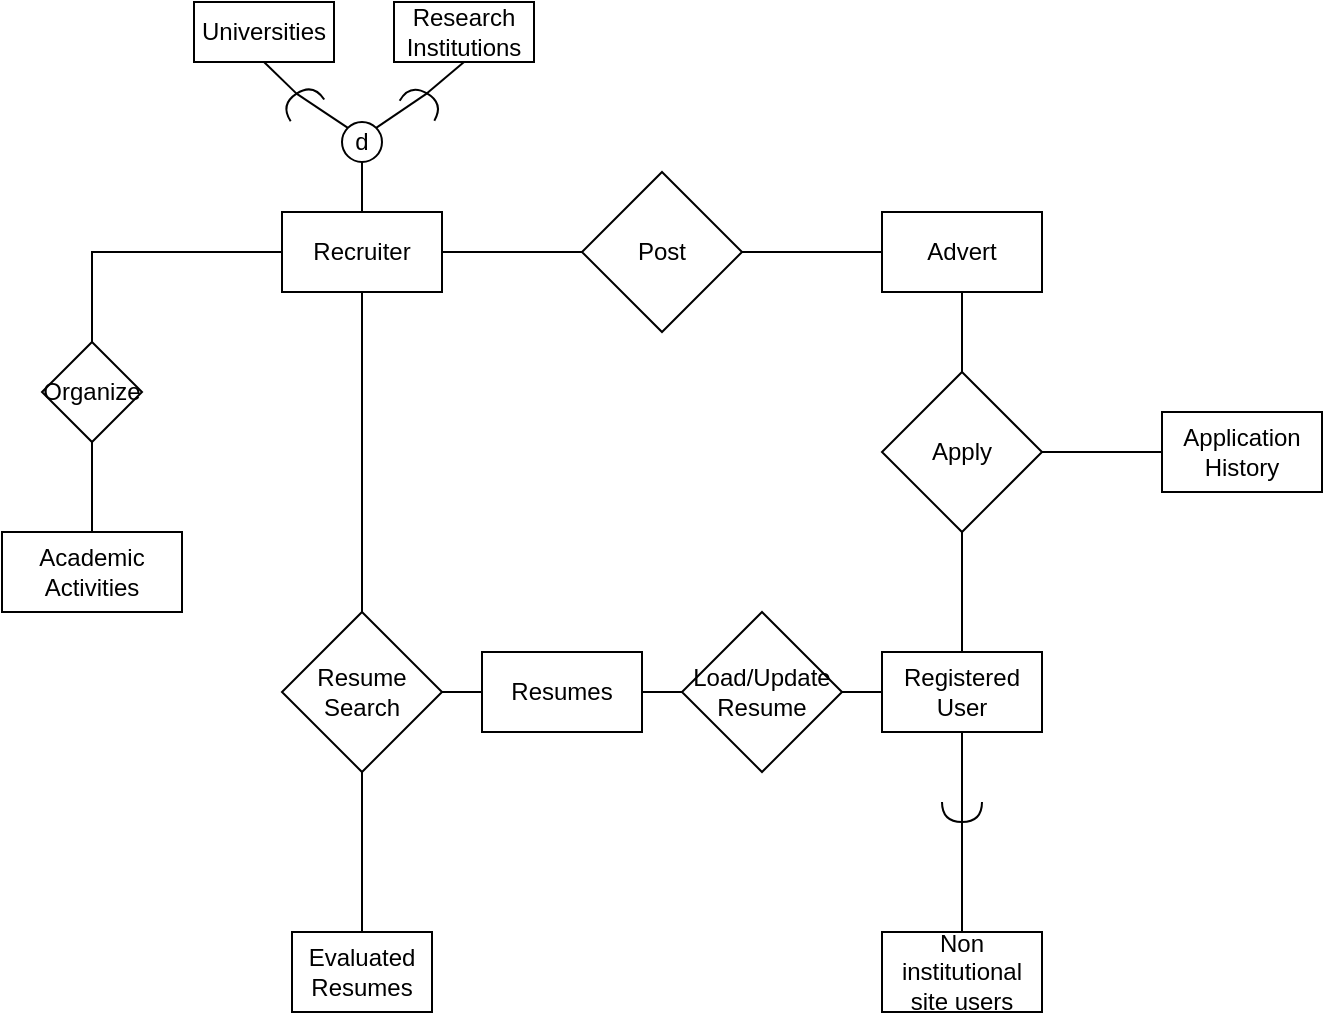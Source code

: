 <mxfile version="15.7.4" type="github">
  <diagram id="oW-fHzXB0XqupBl2FvEl" name="Page-1">
    <mxGraphModel dx="371" dy="684" grid="1" gridSize="10" guides="1" tooltips="1" connect="1" arrows="1" fold="1" page="1" pageScale="1" pageWidth="827" pageHeight="1169" math="0" shadow="0">
      <root>
        <mxCell id="0" />
        <mxCell id="1" parent="0" />
        <mxCell id="fJtaRyN5ISk2u794oa8O-1" value="Recruiter" style="rounded=0;whiteSpace=wrap;html=1;" vertex="1" parent="1">
          <mxGeometry x="175" y="375" width="80" height="40" as="geometry" />
        </mxCell>
        <mxCell id="fJtaRyN5ISk2u794oa8O-3" value="Resume&lt;br&gt;Search" style="rhombus;whiteSpace=wrap;html=1;" vertex="1" parent="1">
          <mxGeometry x="175" y="575" width="80" height="80" as="geometry" />
        </mxCell>
        <mxCell id="fJtaRyN5ISk2u794oa8O-4" value="" style="endArrow=none;html=1;rounded=0;entryX=0.5;entryY=1;entryDx=0;entryDy=0;exitX=0.5;exitY=0;exitDx=0;exitDy=0;" edge="1" parent="1" source="fJtaRyN5ISk2u794oa8O-3" target="fJtaRyN5ISk2u794oa8O-1">
          <mxGeometry width="50" height="50" relative="1" as="geometry">
            <mxPoint x="715" y="665" as="sourcePoint" />
            <mxPoint x="765" y="615" as="targetPoint" />
          </mxGeometry>
        </mxCell>
        <mxCell id="fJtaRyN5ISk2u794oa8O-5" value="" style="endArrow=none;html=1;rounded=0;entryX=0.5;entryY=1;entryDx=0;entryDy=0;exitX=0.5;exitY=0;exitDx=0;exitDy=0;" edge="1" parent="1" source="fJtaRyN5ISk2u794oa8O-6" target="fJtaRyN5ISk2u794oa8O-3">
          <mxGeometry width="50" height="50" relative="1" as="geometry">
            <mxPoint x="295" y="735" as="sourcePoint" />
            <mxPoint x="765" y="615" as="targetPoint" />
            <Array as="points" />
          </mxGeometry>
        </mxCell>
        <mxCell id="fJtaRyN5ISk2u794oa8O-6" value="Evaluated&lt;br&gt;Resumes" style="rounded=0;whiteSpace=wrap;html=1;" vertex="1" parent="1">
          <mxGeometry x="180" y="735" width="70" height="40" as="geometry" />
        </mxCell>
        <mxCell id="fJtaRyN5ISk2u794oa8O-7" value="" style="endArrow=none;html=1;rounded=0;exitX=1;exitY=0.5;exitDx=0;exitDy=0;startArrow=none;" edge="1" parent="1" source="fJtaRyN5ISk2u794oa8O-8">
          <mxGeometry width="50" height="50" relative="1" as="geometry">
            <mxPoint x="715" y="665" as="sourcePoint" />
            <mxPoint x="375" y="615" as="targetPoint" />
          </mxGeometry>
        </mxCell>
        <mxCell id="fJtaRyN5ISk2u794oa8O-8" value="Resumes" style="rounded=0;whiteSpace=wrap;html=1;" vertex="1" parent="1">
          <mxGeometry x="275" y="595" width="80" height="40" as="geometry" />
        </mxCell>
        <mxCell id="fJtaRyN5ISk2u794oa8O-9" value="" style="endArrow=none;html=1;rounded=0;exitX=1;exitY=0.5;exitDx=0;exitDy=0;" edge="1" parent="1" source="fJtaRyN5ISk2u794oa8O-3" target="fJtaRyN5ISk2u794oa8O-8">
          <mxGeometry width="50" height="50" relative="1" as="geometry">
            <mxPoint x="335" y="615" as="sourcePoint" />
            <mxPoint x="415" y="615" as="targetPoint" />
          </mxGeometry>
        </mxCell>
        <mxCell id="fJtaRyN5ISk2u794oa8O-10" value="Load/Update&lt;br&gt;Resume" style="rhombus;whiteSpace=wrap;html=1;" vertex="1" parent="1">
          <mxGeometry x="375" y="575" width="80" height="80" as="geometry" />
        </mxCell>
        <mxCell id="fJtaRyN5ISk2u794oa8O-11" value="Registered&lt;br&gt;User" style="rounded=0;whiteSpace=wrap;html=1;" vertex="1" parent="1">
          <mxGeometry x="475" y="595" width="80" height="40" as="geometry" />
        </mxCell>
        <mxCell id="fJtaRyN5ISk2u794oa8O-12" value="" style="shape=requiredInterface;html=1;verticalLabelPosition=bottom;sketch=0;rotation=90;" vertex="1" parent="1">
          <mxGeometry x="510" y="665" width="10" height="20" as="geometry" />
        </mxCell>
        <mxCell id="fJtaRyN5ISk2u794oa8O-13" value="" style="endArrow=none;html=1;rounded=0;exitX=1;exitY=0.5;exitDx=0;exitDy=0;entryX=0;entryY=0.5;entryDx=0;entryDy=0;" edge="1" parent="1" source="fJtaRyN5ISk2u794oa8O-10" target="fJtaRyN5ISk2u794oa8O-11">
          <mxGeometry width="50" height="50" relative="1" as="geometry">
            <mxPoint x="695" y="645" as="sourcePoint" />
            <mxPoint x="745" y="595" as="targetPoint" />
          </mxGeometry>
        </mxCell>
        <mxCell id="fJtaRyN5ISk2u794oa8O-16" value="Non institutional site users" style="rounded=0;whiteSpace=wrap;html=1;" vertex="1" parent="1">
          <mxGeometry x="475" y="735" width="80" height="40" as="geometry" />
        </mxCell>
        <mxCell id="fJtaRyN5ISk2u794oa8O-17" value="" style="endArrow=none;html=1;rounded=0;exitX=0.5;exitY=1;exitDx=0;exitDy=0;entryX=0.5;entryY=0;entryDx=0;entryDy=0;" edge="1" parent="1" source="fJtaRyN5ISk2u794oa8O-11" target="fJtaRyN5ISk2u794oa8O-16">
          <mxGeometry width="50" height="50" relative="1" as="geometry">
            <mxPoint x="695" y="635" as="sourcePoint" />
            <mxPoint x="745" y="585" as="targetPoint" />
          </mxGeometry>
        </mxCell>
        <mxCell id="fJtaRyN5ISk2u794oa8O-18" value="" style="endArrow=none;html=1;rounded=0;exitX=0.5;exitY=0;exitDx=0;exitDy=0;" edge="1" parent="1" source="fJtaRyN5ISk2u794oa8O-11">
          <mxGeometry width="50" height="50" relative="1" as="geometry">
            <mxPoint x="695" y="635" as="sourcePoint" />
            <mxPoint x="515" y="535" as="targetPoint" />
          </mxGeometry>
        </mxCell>
        <mxCell id="fJtaRyN5ISk2u794oa8O-19" value="Apply" style="rhombus;whiteSpace=wrap;html=1;" vertex="1" parent="1">
          <mxGeometry x="475" y="455" width="80" height="80" as="geometry" />
        </mxCell>
        <mxCell id="fJtaRyN5ISk2u794oa8O-21" value="Application&lt;br&gt;History" style="rounded=0;whiteSpace=wrap;html=1;" vertex="1" parent="1">
          <mxGeometry x="615" y="475" width="80" height="40" as="geometry" />
        </mxCell>
        <mxCell id="fJtaRyN5ISk2u794oa8O-22" value="Advert" style="rounded=0;whiteSpace=wrap;html=1;" vertex="1" parent="1">
          <mxGeometry x="475" y="375" width="80" height="40" as="geometry" />
        </mxCell>
        <mxCell id="fJtaRyN5ISk2u794oa8O-24" value="" style="endArrow=none;html=1;rounded=0;entryX=0.5;entryY=1;entryDx=0;entryDy=0;exitX=0.5;exitY=0;exitDx=0;exitDy=0;" edge="1" parent="1" source="fJtaRyN5ISk2u794oa8O-19" target="fJtaRyN5ISk2u794oa8O-22">
          <mxGeometry width="50" height="50" relative="1" as="geometry">
            <mxPoint x="695" y="625" as="sourcePoint" />
            <mxPoint x="745" y="575" as="targetPoint" />
          </mxGeometry>
        </mxCell>
        <mxCell id="fJtaRyN5ISk2u794oa8O-25" value="" style="endArrow=none;html=1;rounded=0;exitX=1;exitY=0.5;exitDx=0;exitDy=0;" edge="1" parent="1" source="fJtaRyN5ISk2u794oa8O-1">
          <mxGeometry width="50" height="50" relative="1" as="geometry">
            <mxPoint x="695" y="625" as="sourcePoint" />
            <mxPoint x="335" y="395" as="targetPoint" />
          </mxGeometry>
        </mxCell>
        <mxCell id="fJtaRyN5ISk2u794oa8O-26" value="Post" style="rhombus;whiteSpace=wrap;html=1;" vertex="1" parent="1">
          <mxGeometry x="325" y="355" width="80" height="80" as="geometry" />
        </mxCell>
        <mxCell id="fJtaRyN5ISk2u794oa8O-28" value="" style="endArrow=none;html=1;rounded=0;exitX=1;exitY=0.5;exitDx=0;exitDy=0;entryX=0;entryY=0.5;entryDx=0;entryDy=0;" edge="1" parent="1" source="fJtaRyN5ISk2u794oa8O-26" target="fJtaRyN5ISk2u794oa8O-22">
          <mxGeometry width="50" height="50" relative="1" as="geometry">
            <mxPoint x="695" y="625" as="sourcePoint" />
            <mxPoint x="745" y="575" as="targetPoint" />
          </mxGeometry>
        </mxCell>
        <mxCell id="fJtaRyN5ISk2u794oa8O-32" value="Universities" style="rounded=0;whiteSpace=wrap;html=1;" vertex="1" parent="1">
          <mxGeometry x="131" y="270" width="70" height="30" as="geometry" />
        </mxCell>
        <mxCell id="fJtaRyN5ISk2u794oa8O-33" value="Research&lt;br&gt;Institutions" style="rounded=0;whiteSpace=wrap;html=1;" vertex="1" parent="1">
          <mxGeometry x="231" y="270" width="70" height="30" as="geometry" />
        </mxCell>
        <mxCell id="fJtaRyN5ISk2u794oa8O-44" value="" style="endArrow=none;html=1;rounded=0;exitX=0.5;exitY=0;exitDx=0;exitDy=0;entryX=0.5;entryY=1;entryDx=0;entryDy=0;" edge="1" parent="1" source="fJtaRyN5ISk2u794oa8O-1" target="fJtaRyN5ISk2u794oa8O-45">
          <mxGeometry width="50" height="50" relative="1" as="geometry">
            <mxPoint x="531" y="550" as="sourcePoint" />
            <mxPoint x="215" y="350" as="targetPoint" />
          </mxGeometry>
        </mxCell>
        <mxCell id="fJtaRyN5ISk2u794oa8O-45" value="d" style="ellipse;whiteSpace=wrap;html=1;aspect=fixed;" vertex="1" parent="1">
          <mxGeometry x="205" y="330" width="20" height="20" as="geometry" />
        </mxCell>
        <mxCell id="fJtaRyN5ISk2u794oa8O-48" value="" style="endArrow=none;html=1;rounded=0;exitX=1;exitY=0;exitDx=0;exitDy=0;entryX=1;entryY=0.5;entryDx=0;entryDy=0;entryPerimeter=0;" edge="1" parent="1" source="fJtaRyN5ISk2u794oa8O-45" target="fJtaRyN5ISk2u794oa8O-55">
          <mxGeometry width="50" height="50" relative="1" as="geometry">
            <mxPoint x="531" y="550" as="sourcePoint" />
            <mxPoint x="241" y="320" as="targetPoint" />
          </mxGeometry>
        </mxCell>
        <mxCell id="fJtaRyN5ISk2u794oa8O-50" value="" style="endArrow=none;html=1;rounded=0;exitX=0;exitY=0;exitDx=0;exitDy=0;entryX=1;entryY=0.5;entryDx=0;entryDy=0;entryPerimeter=0;" edge="1" parent="1" source="fJtaRyN5ISk2u794oa8O-45" target="fJtaRyN5ISk2u794oa8O-53">
          <mxGeometry width="50" height="50" relative="1" as="geometry">
            <mxPoint x="531" y="550" as="sourcePoint" />
            <mxPoint x="581" y="500" as="targetPoint" />
          </mxGeometry>
        </mxCell>
        <mxCell id="fJtaRyN5ISk2u794oa8O-53" value="" style="shape=requiredInterface;html=1;verticalLabelPosition=bottom;sketch=0;rotation=-123;" vertex="1" parent="1">
          <mxGeometry x="180" y="310" width="10" height="20" as="geometry" />
        </mxCell>
        <mxCell id="fJtaRyN5ISk2u794oa8O-54" value="" style="endArrow=none;html=1;rounded=0;exitX=1;exitY=0.5;exitDx=0;exitDy=0;exitPerimeter=0;entryX=0.5;entryY=1;entryDx=0;entryDy=0;" edge="1" parent="1" source="fJtaRyN5ISk2u794oa8O-53" target="fJtaRyN5ISk2u794oa8O-32">
          <mxGeometry width="50" height="50" relative="1" as="geometry">
            <mxPoint x="531" y="550" as="sourcePoint" />
            <mxPoint x="581" y="500" as="targetPoint" />
          </mxGeometry>
        </mxCell>
        <mxCell id="fJtaRyN5ISk2u794oa8O-55" value="" style="shape=requiredInterface;html=1;verticalLabelPosition=bottom;sketch=0;rotation=-60;" vertex="1" parent="1">
          <mxGeometry x="240" y="310" width="10" height="20" as="geometry" />
        </mxCell>
        <mxCell id="fJtaRyN5ISk2u794oa8O-56" value="" style="endArrow=none;html=1;rounded=0;exitX=1;exitY=0.5;exitDx=0;exitDy=0;exitPerimeter=0;entryX=0.5;entryY=1;entryDx=0;entryDy=0;" edge="1" parent="1" source="fJtaRyN5ISk2u794oa8O-55" target="fJtaRyN5ISk2u794oa8O-33">
          <mxGeometry width="50" height="50" relative="1" as="geometry">
            <mxPoint x="531" y="550" as="sourcePoint" />
            <mxPoint x="581" y="500" as="targetPoint" />
          </mxGeometry>
        </mxCell>
        <mxCell id="fJtaRyN5ISk2u794oa8O-57" value="Academic&lt;br&gt;Activities" style="rounded=0;whiteSpace=wrap;html=1;" vertex="1" parent="1">
          <mxGeometry x="35" y="535" width="90" height="40" as="geometry" />
        </mxCell>
        <mxCell id="fJtaRyN5ISk2u794oa8O-58" value="" style="endArrow=none;html=1;rounded=0;entryX=0;entryY=0.5;entryDx=0;entryDy=0;exitX=1;exitY=0.5;exitDx=0;exitDy=0;" edge="1" parent="1" source="fJtaRyN5ISk2u794oa8O-19" target="fJtaRyN5ISk2u794oa8O-21">
          <mxGeometry width="50" height="50" relative="1" as="geometry">
            <mxPoint x="510" y="530" as="sourcePoint" />
            <mxPoint x="560" y="480" as="targetPoint" />
          </mxGeometry>
        </mxCell>
        <mxCell id="fJtaRyN5ISk2u794oa8O-62" value="Organize" style="rhombus;whiteSpace=wrap;html=1;" vertex="1" parent="1">
          <mxGeometry x="55" y="440" width="50" height="50" as="geometry" />
        </mxCell>
        <mxCell id="fJtaRyN5ISk2u794oa8O-63" value="" style="endArrow=none;html=1;rounded=0;entryX=0.5;entryY=1;entryDx=0;entryDy=0;exitX=0.5;exitY=0;exitDx=0;exitDy=0;" edge="1" parent="1" source="fJtaRyN5ISk2u794oa8O-57" target="fJtaRyN5ISk2u794oa8O-62">
          <mxGeometry width="50" height="50" relative="1" as="geometry">
            <mxPoint x="510" y="530" as="sourcePoint" />
            <mxPoint x="560" y="480" as="targetPoint" />
          </mxGeometry>
        </mxCell>
        <mxCell id="fJtaRyN5ISk2u794oa8O-64" value="" style="endArrow=none;html=1;rounded=0;exitX=0.5;exitY=0;exitDx=0;exitDy=0;entryX=0;entryY=0.5;entryDx=0;entryDy=0;" edge="1" parent="1" source="fJtaRyN5ISk2u794oa8O-62" target="fJtaRyN5ISk2u794oa8O-1">
          <mxGeometry width="50" height="50" relative="1" as="geometry">
            <mxPoint x="510" y="530" as="sourcePoint" />
            <mxPoint x="170" y="400" as="targetPoint" />
            <Array as="points">
              <mxPoint x="80" y="395" />
            </Array>
          </mxGeometry>
        </mxCell>
      </root>
    </mxGraphModel>
  </diagram>
</mxfile>
